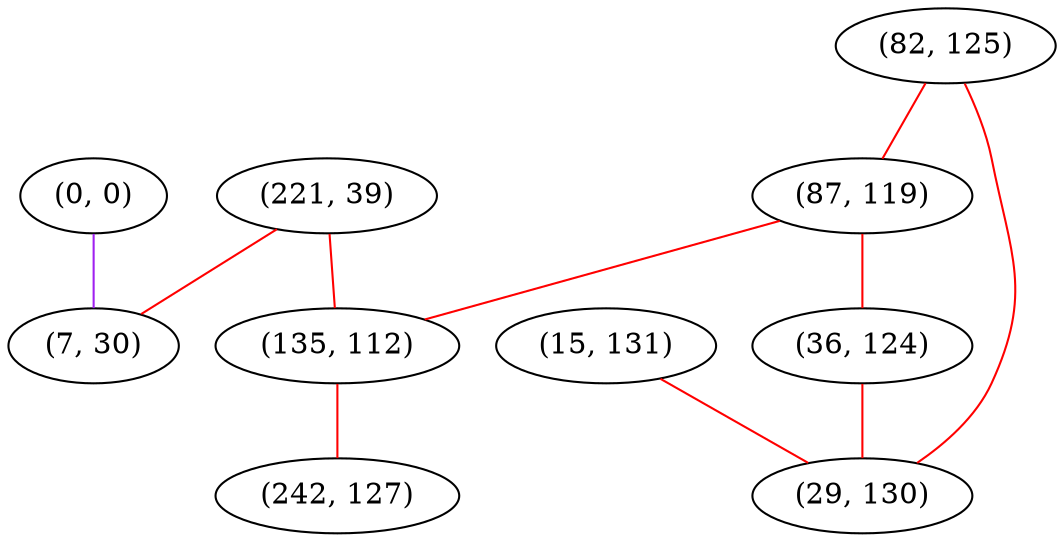 graph "" {
"(221, 39)";
"(15, 131)";
"(82, 125)";
"(87, 119)";
"(0, 0)";
"(7, 30)";
"(36, 124)";
"(135, 112)";
"(242, 127)";
"(29, 130)";
"(221, 39)" -- "(7, 30)"  [color=red, key=0, weight=1];
"(221, 39)" -- "(135, 112)"  [color=red, key=0, weight=1];
"(15, 131)" -- "(29, 130)"  [color=red, key=0, weight=1];
"(82, 125)" -- "(29, 130)"  [color=red, key=0, weight=1];
"(82, 125)" -- "(87, 119)"  [color=red, key=0, weight=1];
"(87, 119)" -- "(36, 124)"  [color=red, key=0, weight=1];
"(87, 119)" -- "(135, 112)"  [color=red, key=0, weight=1];
"(0, 0)" -- "(7, 30)"  [color=purple, key=0, weight=4];
"(36, 124)" -- "(29, 130)"  [color=red, key=0, weight=1];
"(135, 112)" -- "(242, 127)"  [color=red, key=0, weight=1];
}
